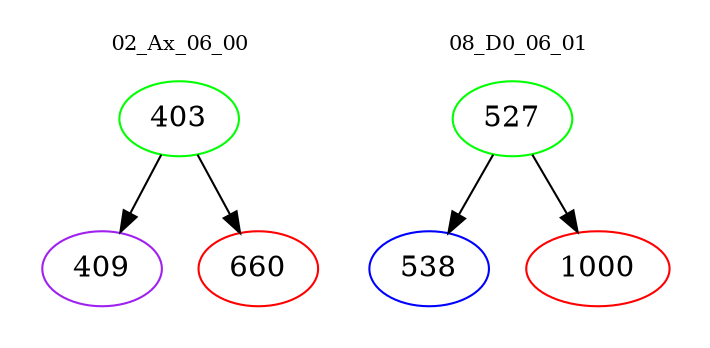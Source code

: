 digraph{
subgraph cluster_0 {
color = white
label = "02_Ax_06_00";
fontsize=10;
T0_403 [label="403", color="green"]
T0_403 -> T0_409 [color="black"]
T0_409 [label="409", color="purple"]
T0_403 -> T0_660 [color="black"]
T0_660 [label="660", color="red"]
}
subgraph cluster_1 {
color = white
label = "08_D0_06_01";
fontsize=10;
T1_527 [label="527", color="green"]
T1_527 -> T1_538 [color="black"]
T1_538 [label="538", color="blue"]
T1_527 -> T1_1000 [color="black"]
T1_1000 [label="1000", color="red"]
}
}
